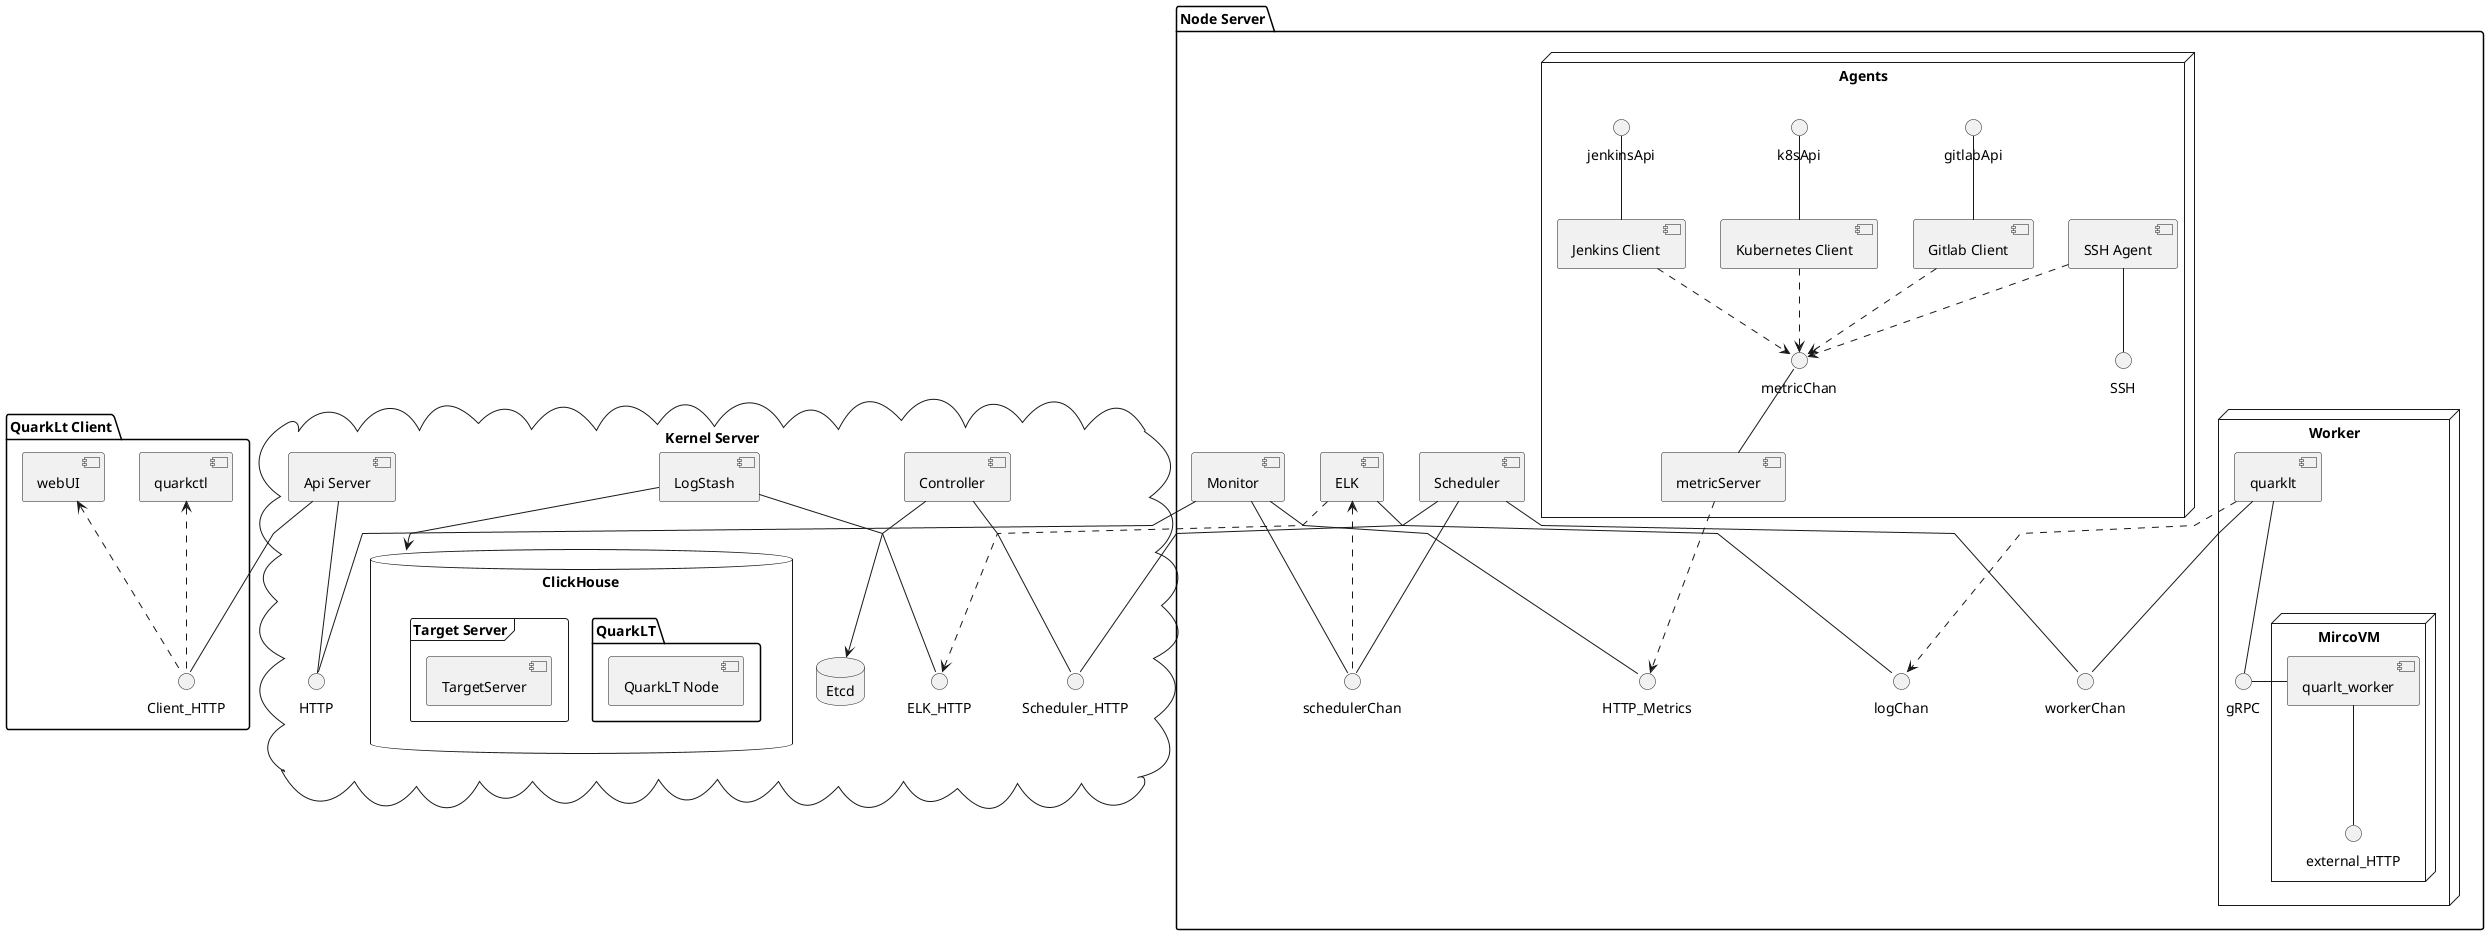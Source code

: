 @startuml component

skinparam linetype polyline
package "QuarkLt Client"{
    [quarkctl] <.. Client_HTTP
    [webUI] <.. Client_HTTP
}
cloud "Kernel Server"{
[Api Server] -- HTTP
[Api Server] -- Client_HTTP
[Controller] --> Etcd
[Controller] -- Scheduler_HTTP
[LogStash] -- ELK_HTTP
[LogStash] --> [ClickHouse]

}
package "Node Server"{
    
    [Monitor] -- schedulerChan
    [Monitor] -- HTTP_Metrics
    [Monitor] -- HTTP
    [ELK] -- logChan
    [ELK] <.. schedulerChan
    [ELK] ..> ELK_HTTP
    [Scheduler] -- schedulerChan
    [Scheduler] -- workerChan
    [Scheduler] -- Scheduler_HTTP

node "Worker"{

    [quarklt] -- workerChan
    [quarklt] -- gRPC
    [quarklt] ..> logChan
   
   node "MircoVM"{
       [quarlt_worker] -- external_HTTP
       [quarlt_worker] - gRPC
   }
   
}
node "Agents"{
    [SSH Agent]-- SSH
    [SSH Agent] ..> metricChan
    [Kubernetes Client] ..> metricChan
    [Jenkins Client] ..> metricChan
    [Gitlab Client] ..> metricChan
    k8sApi -- [Kubernetes Client] 
    jenkinsApi -- [Jenkins Client]
    gitlabApi -- [Gitlab Client]
    metricChan --  [metricServer] 
    [metricServer] ..> HTTP_Metrics

}




}
database "ClickHouse" {
  folder "QuarkLT" {
	[QuarkLT Node]
  }
  frame "Target Server" {
	[TargetServer]
  }
}
database "Etcd" {
  folder "QuarkLT" {
	[QuarkLT Node]
  }
  frame "Target Server" {
	[TargetServer]
  }
}
@enduml



@enduml
